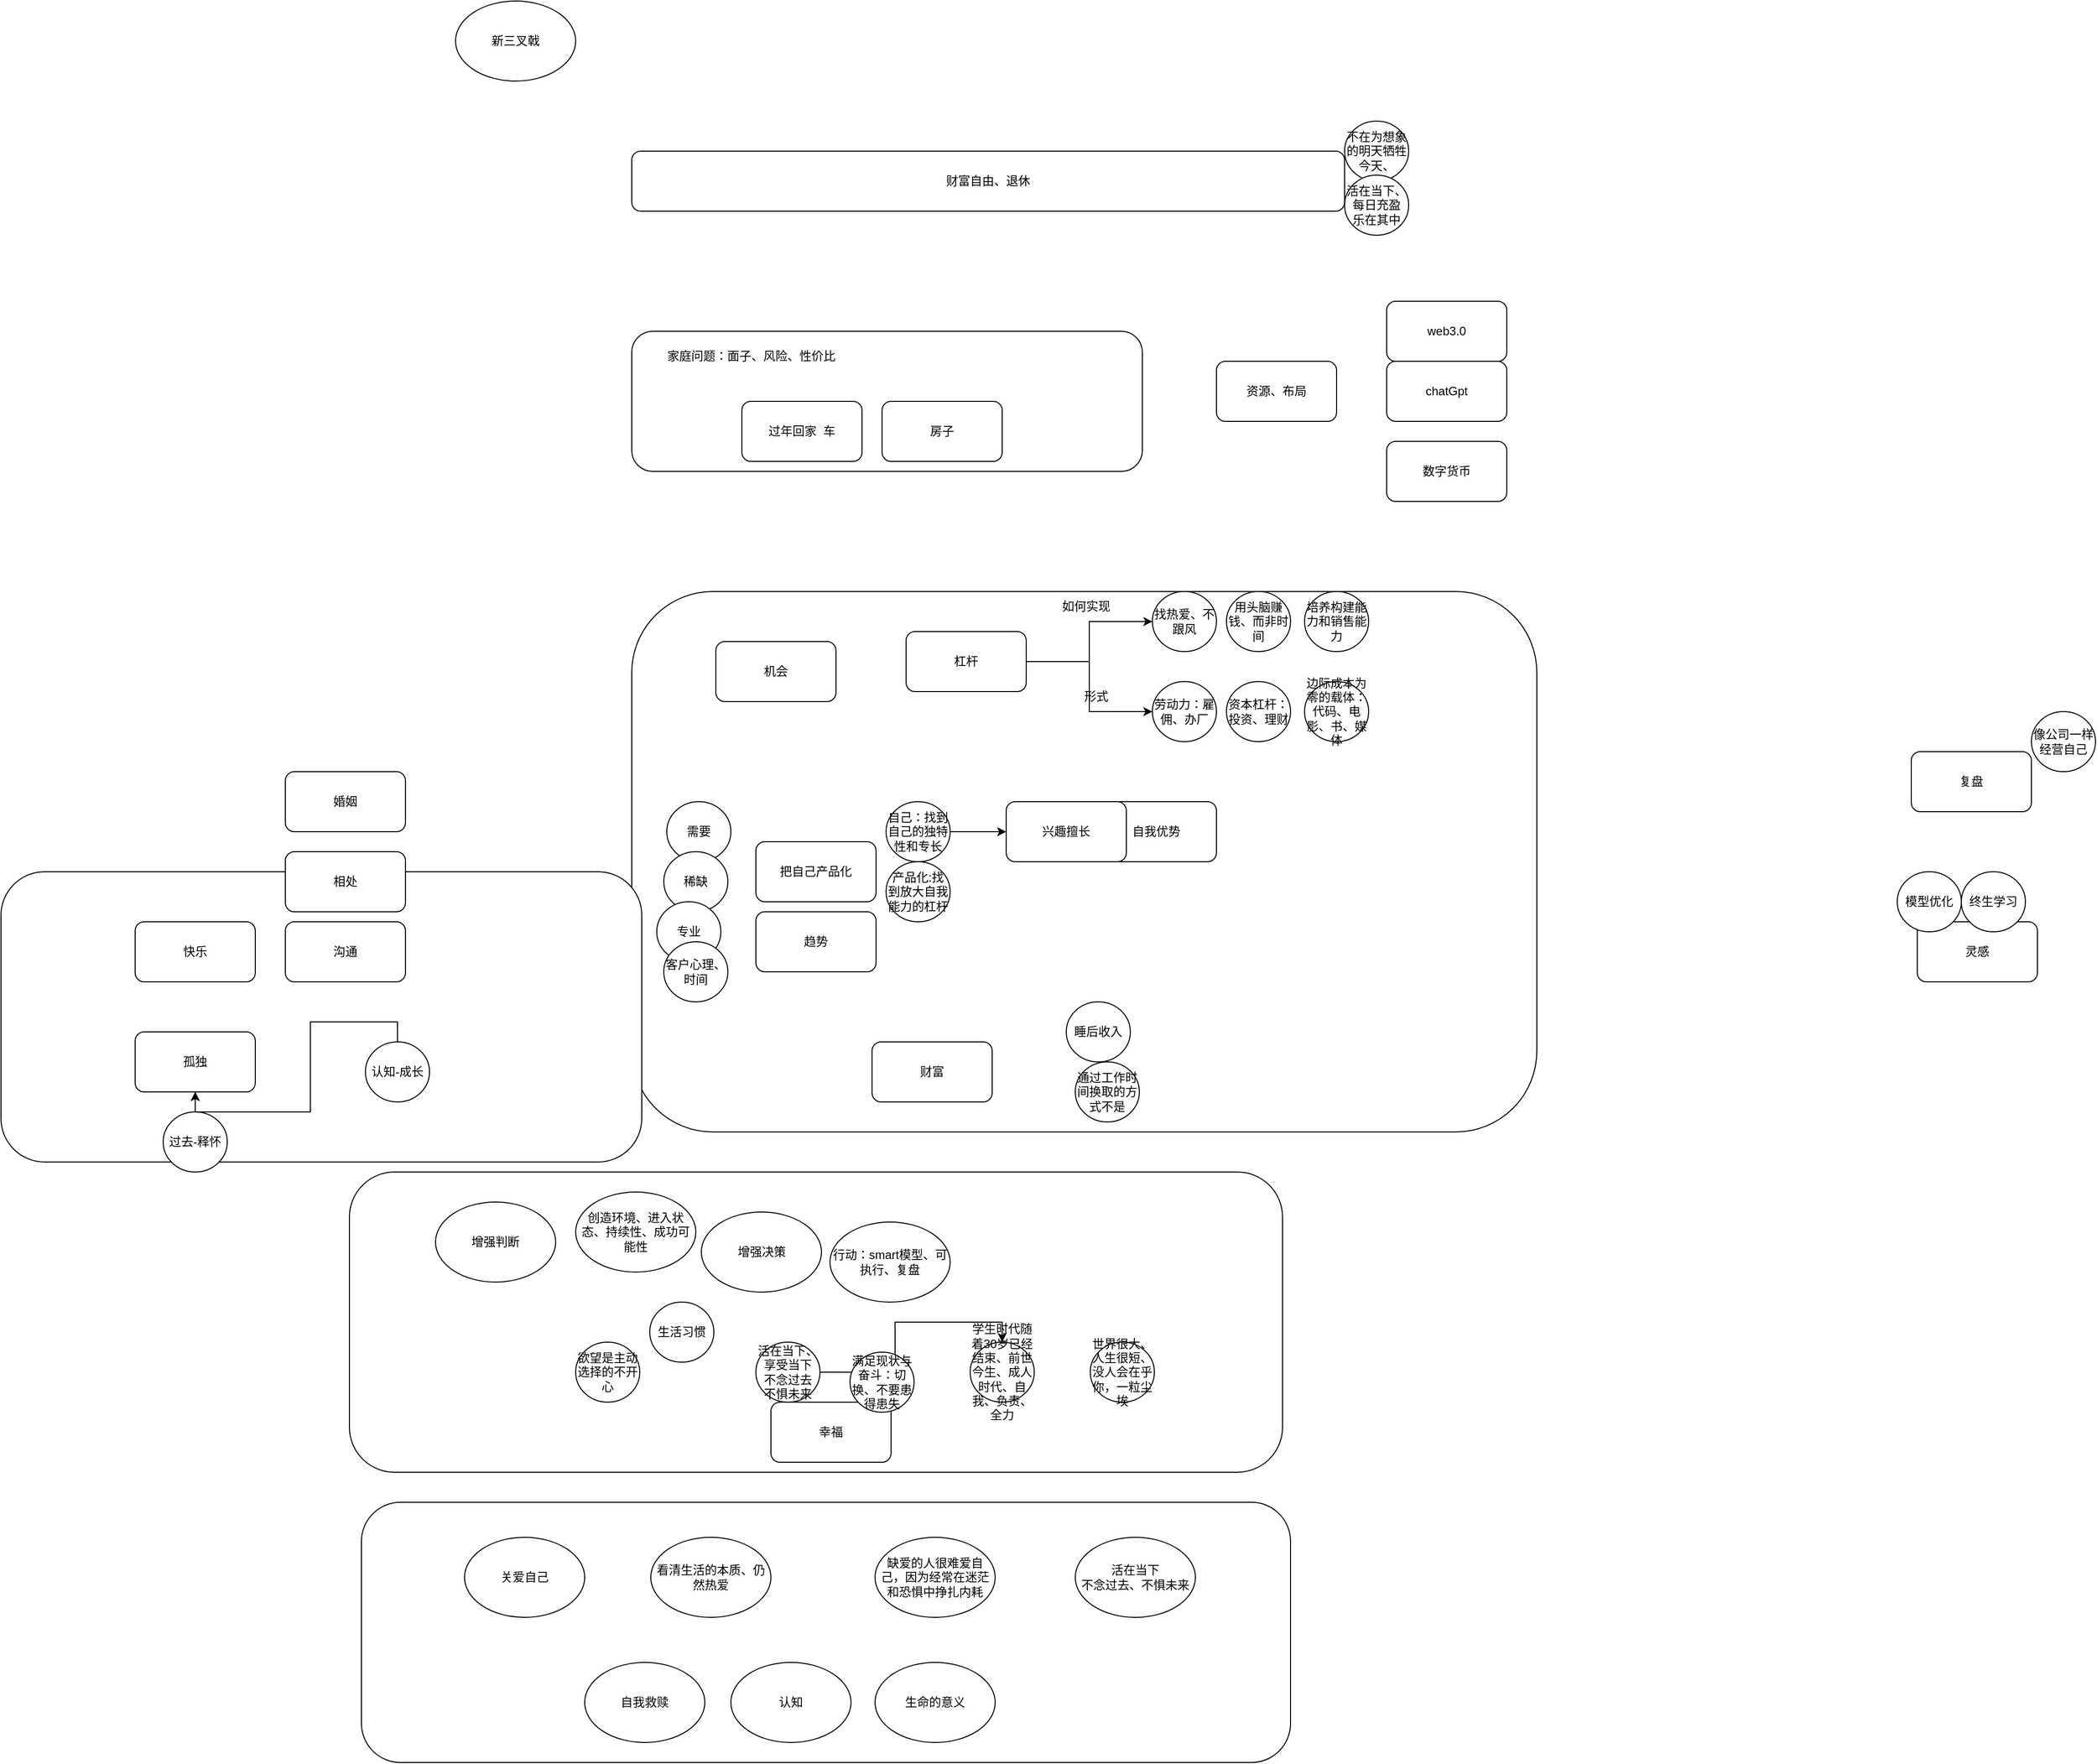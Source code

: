 <mxfile version="20.8.16" type="github">
  <diagram id="A6B_XesYhqcnKX7qGVZg" name="第 1 页">
    <mxGraphModel dx="2261" dy="1971" grid="1" gridSize="10" guides="1" tooltips="1" connect="1" arrows="1" fold="1" page="1" pageScale="1" pageWidth="827" pageHeight="1169" math="0" shadow="0">
      <root>
        <mxCell id="0" />
        <mxCell id="1" parent="0" />
        <mxCell id="leUY-_BTh4bYBgnkJLnN-15" value="" style="rounded=1;whiteSpace=wrap;html=1;" vertex="1" parent="1">
          <mxGeometry x="256" y="-250" width="904" height="540" as="geometry" />
        </mxCell>
        <mxCell id="leUY-_BTh4bYBgnkJLnN-14" value="" style="rounded=1;whiteSpace=wrap;html=1;" vertex="1" parent="1">
          <mxGeometry x="-374" y="30" width="640" height="290" as="geometry" />
        </mxCell>
        <mxCell id="leUY-_BTh4bYBgnkJLnN-13" value="" style="rounded=1;whiteSpace=wrap;html=1;" vertex="1" parent="1">
          <mxGeometry x="-26" y="330" width="932" height="300" as="geometry" />
        </mxCell>
        <mxCell id="leUY-_BTh4bYBgnkJLnN-5" value="" style="rounded=1;whiteSpace=wrap;html=1;" vertex="1" parent="1">
          <mxGeometry x="-14" y="660" width="928" height="260" as="geometry" />
        </mxCell>
        <mxCell id="D5oO9VVZSlC_CnEWRoHH-20" value="" style="rounded=1;whiteSpace=wrap;html=1;" parent="1" vertex="1">
          <mxGeometry x="256" y="-510" width="510" height="140" as="geometry" />
        </mxCell>
        <mxCell id="S2ZTGcipn144mi96btQD-2" value="财富" style="rounded=1;whiteSpace=wrap;html=1;" parent="1" vertex="1">
          <mxGeometry x="496" y="200" width="120" height="60" as="geometry" />
        </mxCell>
        <mxCell id="S2ZTGcipn144mi96btQD-3" value="幸福" style="rounded=1;whiteSpace=wrap;html=1;" parent="1" vertex="1">
          <mxGeometry x="395" y="560" width="120" height="60" as="geometry" />
        </mxCell>
        <mxCell id="S2ZTGcipn144mi96btQD-4" value="沟通" style="rounded=1;whiteSpace=wrap;html=1;" parent="1" vertex="1">
          <mxGeometry x="-90" y="80" width="120" height="60" as="geometry" />
        </mxCell>
        <mxCell id="S2ZTGcipn144mi96btQD-5" value="婚姻" style="rounded=1;whiteSpace=wrap;html=1;" parent="1" vertex="1">
          <mxGeometry x="-90" y="-70" width="120" height="60" as="geometry" />
        </mxCell>
        <mxCell id="S2ZTGcipn144mi96btQD-6" value="过年回家&amp;nbsp; 车" style="rounded=1;whiteSpace=wrap;html=1;" parent="1" vertex="1">
          <mxGeometry x="366" y="-440" width="120" height="60" as="geometry" />
        </mxCell>
        <mxCell id="D5oO9VVZSlC_CnEWRoHH-25" style="edgeStyle=orthogonalEdgeStyle;rounded=0;orthogonalLoop=1;jettySize=auto;html=1;exitX=1;exitY=0.5;exitDx=0;exitDy=0;entryX=0;entryY=0.5;entryDx=0;entryDy=0;" parent="1" source="S2ZTGcipn144mi96btQD-7" target="D5oO9VVZSlC_CnEWRoHH-22" edge="1">
          <mxGeometry relative="1" as="geometry" />
        </mxCell>
        <mxCell id="D5oO9VVZSlC_CnEWRoHH-27" style="edgeStyle=orthogonalEdgeStyle;rounded=0;orthogonalLoop=1;jettySize=auto;html=1;exitX=1;exitY=0.5;exitDx=0;exitDy=0;entryX=0;entryY=0.5;entryDx=0;entryDy=0;" parent="1" source="S2ZTGcipn144mi96btQD-7" target="D5oO9VVZSlC_CnEWRoHH-26" edge="1">
          <mxGeometry relative="1" as="geometry" />
        </mxCell>
        <mxCell id="S2ZTGcipn144mi96btQD-7" value="杠杆" style="rounded=1;whiteSpace=wrap;html=1;" parent="1" vertex="1">
          <mxGeometry x="530" y="-210" width="120" height="60" as="geometry" />
        </mxCell>
        <mxCell id="S2ZTGcipn144mi96btQD-8" value="趋势" style="rounded=1;whiteSpace=wrap;html=1;" parent="1" vertex="1">
          <mxGeometry x="380" y="70" width="120" height="60" as="geometry" />
        </mxCell>
        <mxCell id="S2ZTGcipn144mi96btQD-9" value="自我优势" style="rounded=1;whiteSpace=wrap;html=1;" parent="1" vertex="1">
          <mxGeometry x="720" y="-40" width="120" height="60" as="geometry" />
        </mxCell>
        <mxCell id="S2ZTGcipn144mi96btQD-10" value="兴趣擅长" style="rounded=1;whiteSpace=wrap;html=1;" parent="1" vertex="1">
          <mxGeometry x="630" y="-40" width="120" height="60" as="geometry" />
        </mxCell>
        <mxCell id="S2ZTGcipn144mi96btQD-11" value="灵感" style="rounded=1;whiteSpace=wrap;html=1;" parent="1" vertex="1">
          <mxGeometry x="1540" y="80" width="120" height="60" as="geometry" />
        </mxCell>
        <mxCell id="S2ZTGcipn144mi96btQD-12" value="房子" style="rounded=1;whiteSpace=wrap;html=1;" parent="1" vertex="1">
          <mxGeometry x="506" y="-440" width="120" height="60" as="geometry" />
        </mxCell>
        <mxCell id="Vlxko-CSEtLI1nFvjdNb-1" value="web3.0" style="rounded=1;whiteSpace=wrap;html=1;" parent="1" vertex="1">
          <mxGeometry x="1010" y="-540" width="120" height="60" as="geometry" />
        </mxCell>
        <mxCell id="Vlxko-CSEtLI1nFvjdNb-2" value="chatGpt" style="rounded=1;whiteSpace=wrap;html=1;" parent="1" vertex="1">
          <mxGeometry x="1010" y="-480" width="120" height="60" as="geometry" />
        </mxCell>
        <mxCell id="D5oO9VVZSlC_CnEWRoHH-1" value="快乐" style="rounded=1;whiteSpace=wrap;html=1;" parent="1" vertex="1">
          <mxGeometry x="-240" y="80" width="120" height="60" as="geometry" />
        </mxCell>
        <mxCell id="D5oO9VVZSlC_CnEWRoHH-2" value="相处" style="rounded=1;whiteSpace=wrap;html=1;" parent="1" vertex="1">
          <mxGeometry x="-90" y="10" width="120" height="60" as="geometry" />
        </mxCell>
        <mxCell id="D5oO9VVZSlC_CnEWRoHH-3" value="机会" style="rounded=1;whiteSpace=wrap;html=1;" parent="1" vertex="1">
          <mxGeometry x="340" y="-200" width="120" height="60" as="geometry" />
        </mxCell>
        <mxCell id="D5oO9VVZSlC_CnEWRoHH-4" value="资源、布局" style="rounded=1;whiteSpace=wrap;html=1;" parent="1" vertex="1">
          <mxGeometry x="840" y="-480" width="120" height="60" as="geometry" />
        </mxCell>
        <mxCell id="D5oO9VVZSlC_CnEWRoHH-11" value="欲望是主动选择的不开心" style="ellipse;whiteSpace=wrap;html=1;" parent="1" vertex="1">
          <mxGeometry x="200" y="500" width="64" height="60" as="geometry" />
        </mxCell>
        <mxCell id="zQ9gJrG2tg5xbBShkJNM-2" style="edgeStyle=orthogonalEdgeStyle;rounded=0;orthogonalLoop=1;jettySize=auto;html=1;exitX=1;exitY=0.5;exitDx=0;exitDy=0;entryX=0.5;entryY=0;entryDx=0;entryDy=0;" parent="1" source="D5oO9VVZSlC_CnEWRoHH-12" target="zQ9gJrG2tg5xbBShkJNM-1" edge="1">
          <mxGeometry relative="1" as="geometry" />
        </mxCell>
        <mxCell id="D5oO9VVZSlC_CnEWRoHH-12" value="活在当下、享受当下&lt;br&gt;不念过去&lt;br&gt;不惧未来" style="ellipse;whiteSpace=wrap;html=1;" parent="1" vertex="1">
          <mxGeometry x="380" y="500" width="64" height="60" as="geometry" />
        </mxCell>
        <mxCell id="D5oO9VVZSlC_CnEWRoHH-13" value="生活习惯" style="ellipse;whiteSpace=wrap;html=1;" parent="1" vertex="1">
          <mxGeometry x="274" y="460" width="64" height="60" as="geometry" />
        </mxCell>
        <mxCell id="D5oO9VVZSlC_CnEWRoHH-14" value="睡后收入" style="ellipse;whiteSpace=wrap;html=1;" parent="1" vertex="1">
          <mxGeometry x="690" y="160" width="64" height="60" as="geometry" />
        </mxCell>
        <mxCell id="D5oO9VVZSlC_CnEWRoHH-15" value="把自己产品化" style="rounded=1;whiteSpace=wrap;html=1;" parent="1" vertex="1">
          <mxGeometry x="380" width="120" height="60" as="geometry" />
        </mxCell>
        <mxCell id="D5oO9VVZSlC_CnEWRoHH-19" style="edgeStyle=orthogonalEdgeStyle;rounded=0;orthogonalLoop=1;jettySize=auto;html=1;exitX=1;exitY=0.5;exitDx=0;exitDy=0;" parent="1" source="D5oO9VVZSlC_CnEWRoHH-16" target="S2ZTGcipn144mi96btQD-10" edge="1">
          <mxGeometry relative="1" as="geometry" />
        </mxCell>
        <mxCell id="D5oO9VVZSlC_CnEWRoHH-16" value="自己：找到自己的独特性和专长" style="ellipse;whiteSpace=wrap;html=1;" parent="1" vertex="1">
          <mxGeometry x="510" y="-40" width="64" height="60" as="geometry" />
        </mxCell>
        <mxCell id="D5oO9VVZSlC_CnEWRoHH-17" value="产品化:找到放大自我能力的杠杆" style="ellipse;whiteSpace=wrap;html=1;" parent="1" vertex="1">
          <mxGeometry x="510" y="20" width="64" height="60" as="geometry" />
        </mxCell>
        <mxCell id="D5oO9VVZSlC_CnEWRoHH-21" value="家庭问题：面子、风险、性价比" style="text;html=1;strokeColor=none;fillColor=none;align=center;verticalAlign=middle;whiteSpace=wrap;rounded=0;" parent="1" vertex="1">
          <mxGeometry x="281" y="-500" width="189" height="30" as="geometry" />
        </mxCell>
        <mxCell id="D5oO9VVZSlC_CnEWRoHH-22" value="劳动力：雇佣、办厂" style="ellipse;whiteSpace=wrap;html=1;" parent="1" vertex="1">
          <mxGeometry x="776" y="-160" width="64" height="60" as="geometry" />
        </mxCell>
        <mxCell id="D5oO9VVZSlC_CnEWRoHH-23" value="资本杠杆：投资、理财" style="ellipse;whiteSpace=wrap;html=1;" parent="1" vertex="1">
          <mxGeometry x="850" y="-160" width="64" height="60" as="geometry" />
        </mxCell>
        <mxCell id="D5oO9VVZSlC_CnEWRoHH-24" value="边际成本为零的载体：代码、电影、书、媒体" style="ellipse;whiteSpace=wrap;html=1;" parent="1" vertex="1">
          <mxGeometry x="928" y="-160" width="64" height="60" as="geometry" />
        </mxCell>
        <mxCell id="D5oO9VVZSlC_CnEWRoHH-26" value="找热爱、不跟风" style="ellipse;whiteSpace=wrap;html=1;" parent="1" vertex="1">
          <mxGeometry x="776" y="-250" width="64" height="60" as="geometry" />
        </mxCell>
        <mxCell id="D5oO9VVZSlC_CnEWRoHH-28" value="如何实现" style="text;html=1;strokeColor=none;fillColor=none;align=center;verticalAlign=middle;whiteSpace=wrap;rounded=0;" parent="1" vertex="1">
          <mxGeometry x="680" y="-250" width="60" height="30" as="geometry" />
        </mxCell>
        <mxCell id="D5oO9VVZSlC_CnEWRoHH-31" value="形式" style="text;html=1;strokeColor=none;fillColor=none;align=center;verticalAlign=middle;whiteSpace=wrap;rounded=0;" parent="1" vertex="1">
          <mxGeometry x="690" y="-160" width="60" height="30" as="geometry" />
        </mxCell>
        <mxCell id="D5oO9VVZSlC_CnEWRoHH-33" value="用头脑赚钱、而非时间" style="ellipse;whiteSpace=wrap;html=1;" parent="1" vertex="1">
          <mxGeometry x="850" y="-250" width="64" height="60" as="geometry" />
        </mxCell>
        <mxCell id="D5oO9VVZSlC_CnEWRoHH-34" value="培养构建能力和销售能力" style="ellipse;whiteSpace=wrap;html=1;" parent="1" vertex="1">
          <mxGeometry x="928" y="-250" width="64" height="60" as="geometry" />
        </mxCell>
        <mxCell id="D5oO9VVZSlC_CnEWRoHH-35" value="财富自由、退休" style="rounded=1;whiteSpace=wrap;html=1;" parent="1" vertex="1">
          <mxGeometry x="256" y="-690" width="712" height="60" as="geometry" />
        </mxCell>
        <mxCell id="D5oO9VVZSlC_CnEWRoHH-36" value="不在为想象的明天牺牲今天、" style="ellipse;whiteSpace=wrap;html=1;" parent="1" vertex="1">
          <mxGeometry x="968" y="-720" width="64" height="60" as="geometry" />
        </mxCell>
        <mxCell id="D5oO9VVZSlC_CnEWRoHH-37" value="活在当下、每日充盈&lt;br&gt;乐在其中" style="ellipse;whiteSpace=wrap;html=1;" parent="1" vertex="1">
          <mxGeometry x="968" y="-666" width="64" height="60" as="geometry" />
        </mxCell>
        <mxCell id="D5oO9VVZSlC_CnEWRoHH-38" value="认知" style="ellipse;whiteSpace=wrap;html=1;" parent="1" vertex="1">
          <mxGeometry x="355" y="820" width="120" height="80" as="geometry" />
        </mxCell>
        <mxCell id="D5oO9VVZSlC_CnEWRoHH-39" value="增强判断" style="ellipse;whiteSpace=wrap;html=1;" parent="1" vertex="1">
          <mxGeometry x="60" y="360" width="120" height="80" as="geometry" />
        </mxCell>
        <mxCell id="D5oO9VVZSlC_CnEWRoHH-40" value="增强决策" style="ellipse;whiteSpace=wrap;html=1;" parent="1" vertex="1">
          <mxGeometry x="325.5" y="370" width="120" height="80" as="geometry" />
        </mxCell>
        <mxCell id="D5oO9VVZSlC_CnEWRoHH-41" value="通过工作时间换取的方式不是" style="ellipse;whiteSpace=wrap;html=1;" parent="1" vertex="1">
          <mxGeometry x="699" y="220" width="64" height="60" as="geometry" />
        </mxCell>
        <mxCell id="D5oO9VVZSlC_CnEWRoHH-43" value="创造环境、进入状态、持续性、成功可能性" style="ellipse;whiteSpace=wrap;html=1;" parent="1" vertex="1">
          <mxGeometry x="200" y="350" width="120" height="80" as="geometry" />
        </mxCell>
        <mxCell id="D5oO9VVZSlC_CnEWRoHH-44" value="行动：smart模型、可执行、复盘" style="ellipse;whiteSpace=wrap;html=1;" parent="1" vertex="1">
          <mxGeometry x="454" y="380" width="120" height="80" as="geometry" />
        </mxCell>
        <mxCell id="D5oO9VVZSlC_CnEWRoHH-45" value="满足现状与奋斗：切换、不要患得患失" style="ellipse;whiteSpace=wrap;html=1;" parent="1" vertex="1">
          <mxGeometry x="474" y="510" width="64" height="60" as="geometry" />
        </mxCell>
        <mxCell id="D5oO9VVZSlC_CnEWRoHH-47" value="复盘" style="rounded=1;whiteSpace=wrap;html=1;" parent="1" vertex="1">
          <mxGeometry x="1534" y="-90" width="120" height="60" as="geometry" />
        </mxCell>
        <mxCell id="D5oO9VVZSlC_CnEWRoHH-48" value="新三叉戟" style="ellipse;whiteSpace=wrap;html=1;" parent="1" vertex="1">
          <mxGeometry x="80" y="-840" width="120" height="80" as="geometry" />
        </mxCell>
        <mxCell id="D5oO9VVZSlC_CnEWRoHH-51" value="模型优化" style="ellipse;whiteSpace=wrap;html=1;" parent="1" vertex="1">
          <mxGeometry x="1520" y="30" width="64" height="60" as="geometry" />
        </mxCell>
        <mxCell id="D5oO9VVZSlC_CnEWRoHH-52" value="终生学习" style="ellipse;whiteSpace=wrap;html=1;" parent="1" vertex="1">
          <mxGeometry x="1584" y="30" width="64" height="60" as="geometry" />
        </mxCell>
        <mxCell id="D5oO9VVZSlC_CnEWRoHH-53" value="像公司一样经营自己" style="ellipse;whiteSpace=wrap;html=1;" parent="1" vertex="1">
          <mxGeometry x="1654" y="-130" width="64" height="60" as="geometry" />
        </mxCell>
        <mxCell id="D5oO9VVZSlC_CnEWRoHH-54" value="数字货币" style="rounded=1;whiteSpace=wrap;html=1;" parent="1" vertex="1">
          <mxGeometry x="1010" y="-400" width="120" height="60" as="geometry" />
        </mxCell>
        <mxCell id="D5oO9VVZSlC_CnEWRoHH-55" value="孤独" style="rounded=1;whiteSpace=wrap;html=1;" parent="1" vertex="1">
          <mxGeometry x="-240" y="190" width="120" height="60" as="geometry" />
        </mxCell>
        <mxCell id="D5oO9VVZSlC_CnEWRoHH-57" value="需要" style="ellipse;whiteSpace=wrap;html=1;" parent="1" vertex="1">
          <mxGeometry x="291" y="-40" width="64" height="60" as="geometry" />
        </mxCell>
        <mxCell id="D5oO9VVZSlC_CnEWRoHH-58" value="稀缺" style="ellipse;whiteSpace=wrap;html=1;" parent="1" vertex="1">
          <mxGeometry x="288" y="10" width="64" height="60" as="geometry" />
        </mxCell>
        <mxCell id="D5oO9VVZSlC_CnEWRoHH-59" value="专业" style="ellipse;whiteSpace=wrap;html=1;" parent="1" vertex="1">
          <mxGeometry x="281" y="60" width="64" height="60" as="geometry" />
        </mxCell>
        <mxCell id="D5oO9VVZSlC_CnEWRoHH-60" value="客户心理、时间" style="ellipse;whiteSpace=wrap;html=1;" parent="1" vertex="1">
          <mxGeometry x="288" y="100" width="64" height="60" as="geometry" />
        </mxCell>
        <mxCell id="zQ9gJrG2tg5xbBShkJNM-1" value="学生时代随着30岁已经结束、前世今生、成人时代、自我、负责、全力" style="ellipse;whiteSpace=wrap;html=1;" parent="1" vertex="1">
          <mxGeometry x="594" y="500" width="64" height="60" as="geometry" />
        </mxCell>
        <mxCell id="zQ9gJrG2tg5xbBShkJNM-3" value="世界很大、人生很短、没人会在乎你，一粒尘埃" style="ellipse;whiteSpace=wrap;html=1;" parent="1" vertex="1">
          <mxGeometry x="714" y="500" width="64" height="60" as="geometry" />
        </mxCell>
        <mxCell id="leUY-_BTh4bYBgnkJLnN-3" style="edgeStyle=orthogonalEdgeStyle;rounded=0;orthogonalLoop=1;jettySize=auto;html=1;exitX=0.5;exitY=0;exitDx=0;exitDy=0;" edge="1" parent="1" source="leUY-_BTh4bYBgnkJLnN-1" target="D5oO9VVZSlC_CnEWRoHH-55">
          <mxGeometry relative="1" as="geometry" />
        </mxCell>
        <mxCell id="leUY-_BTh4bYBgnkJLnN-1" value="过去-释怀" style="ellipse;whiteSpace=wrap;html=1;" vertex="1" parent="1">
          <mxGeometry x="-212" y="270" width="64" height="60" as="geometry" />
        </mxCell>
        <mxCell id="leUY-_BTh4bYBgnkJLnN-4" style="edgeStyle=orthogonalEdgeStyle;rounded=0;orthogonalLoop=1;jettySize=auto;html=1;exitX=0.5;exitY=0;exitDx=0;exitDy=0;entryX=0.5;entryY=1;entryDx=0;entryDy=0;" edge="1" parent="1" source="leUY-_BTh4bYBgnkJLnN-2" target="D5oO9VVZSlC_CnEWRoHH-55">
          <mxGeometry relative="1" as="geometry" />
        </mxCell>
        <mxCell id="leUY-_BTh4bYBgnkJLnN-2" value="认知-成长" style="ellipse;whiteSpace=wrap;html=1;" vertex="1" parent="1">
          <mxGeometry x="-10" y="200" width="64" height="60" as="geometry" />
        </mxCell>
        <mxCell id="leUY-_BTh4bYBgnkJLnN-7" value="关爱自己" style="ellipse;whiteSpace=wrap;html=1;" vertex="1" parent="1">
          <mxGeometry x="89" y="695" width="120" height="80" as="geometry" />
        </mxCell>
        <mxCell id="leUY-_BTh4bYBgnkJLnN-8" value="看清生活的本质、仍然热爱" style="ellipse;whiteSpace=wrap;html=1;" vertex="1" parent="1">
          <mxGeometry x="275" y="695" width="120" height="80" as="geometry" />
        </mxCell>
        <mxCell id="leUY-_BTh4bYBgnkJLnN-9" value="缺爱的人很难爱自己，因为经常在迷茫和恐惧中挣扎内耗" style="ellipse;whiteSpace=wrap;html=1;" vertex="1" parent="1">
          <mxGeometry x="499" y="695" width="120" height="80" as="geometry" />
        </mxCell>
        <mxCell id="leUY-_BTh4bYBgnkJLnN-10" value="生命的意义" style="ellipse;whiteSpace=wrap;html=1;" vertex="1" parent="1">
          <mxGeometry x="499" y="820" width="120" height="80" as="geometry" />
        </mxCell>
        <mxCell id="leUY-_BTh4bYBgnkJLnN-11" value="活在当下&lt;br style=&quot;--tw-border-spacing-x: 0; --tw-border-spacing-y: 0; --tw-translate-x: 0; --tw-translate-y: 0; --tw-rotate: 0; --tw-skew-x: 0; --tw-skew-y: 0; --tw-scale-x: 1; --tw-scale-y: 1; --tw-pan-x: ; --tw-pan-y: ; --tw-pinch-zoom: ; --tw-scroll-snap-strictness: proximity; --tw-ordinal: ; --tw-slashed-zero: ; --tw-numeric-figure: ; --tw-numeric-spacing: ; --tw-numeric-fraction: ; --tw-ring-inset: ; --tw-ring-offset-width: 0px; --tw-ring-offset-color: #fff; --tw-ring-color: rgb(59 130 246 / 0.5); --tw-ring-offset-shadow: 0 0 #0000; --tw-ring-shadow: 0 0 #0000; --tw-shadow: 0 0 #0000; --tw-shadow-colored: 0 0 #0000; --tw-blur: ; --tw-brightness: ; --tw-contrast: ; --tw-grayscale: ; --tw-hue-rotate: ; --tw-invert: ; --tw-saturate: ; --tw-sepia: ; --tw-drop-shadow: ; --tw-backdrop-blur: ; --tw-backdrop-brightness: ; --tw-backdrop-contrast: ; --tw-backdrop-grayscale: ; --tw-backdrop-hue-rotate: ; --tw-backdrop-invert: ; --tw-backdrop-opacity: ; --tw-backdrop-saturate: ; --tw-backdrop-sepia: ; border-color: var(--border-color);&quot;&gt;不念过去、不惧未来" style="ellipse;whiteSpace=wrap;html=1;" vertex="1" parent="1">
          <mxGeometry x="699" y="695" width="120" height="80" as="geometry" />
        </mxCell>
        <mxCell id="leUY-_BTh4bYBgnkJLnN-12" value="自我救赎" style="ellipse;whiteSpace=wrap;html=1;" vertex="1" parent="1">
          <mxGeometry x="209" y="820" width="120" height="80" as="geometry" />
        </mxCell>
      </root>
    </mxGraphModel>
  </diagram>
</mxfile>
